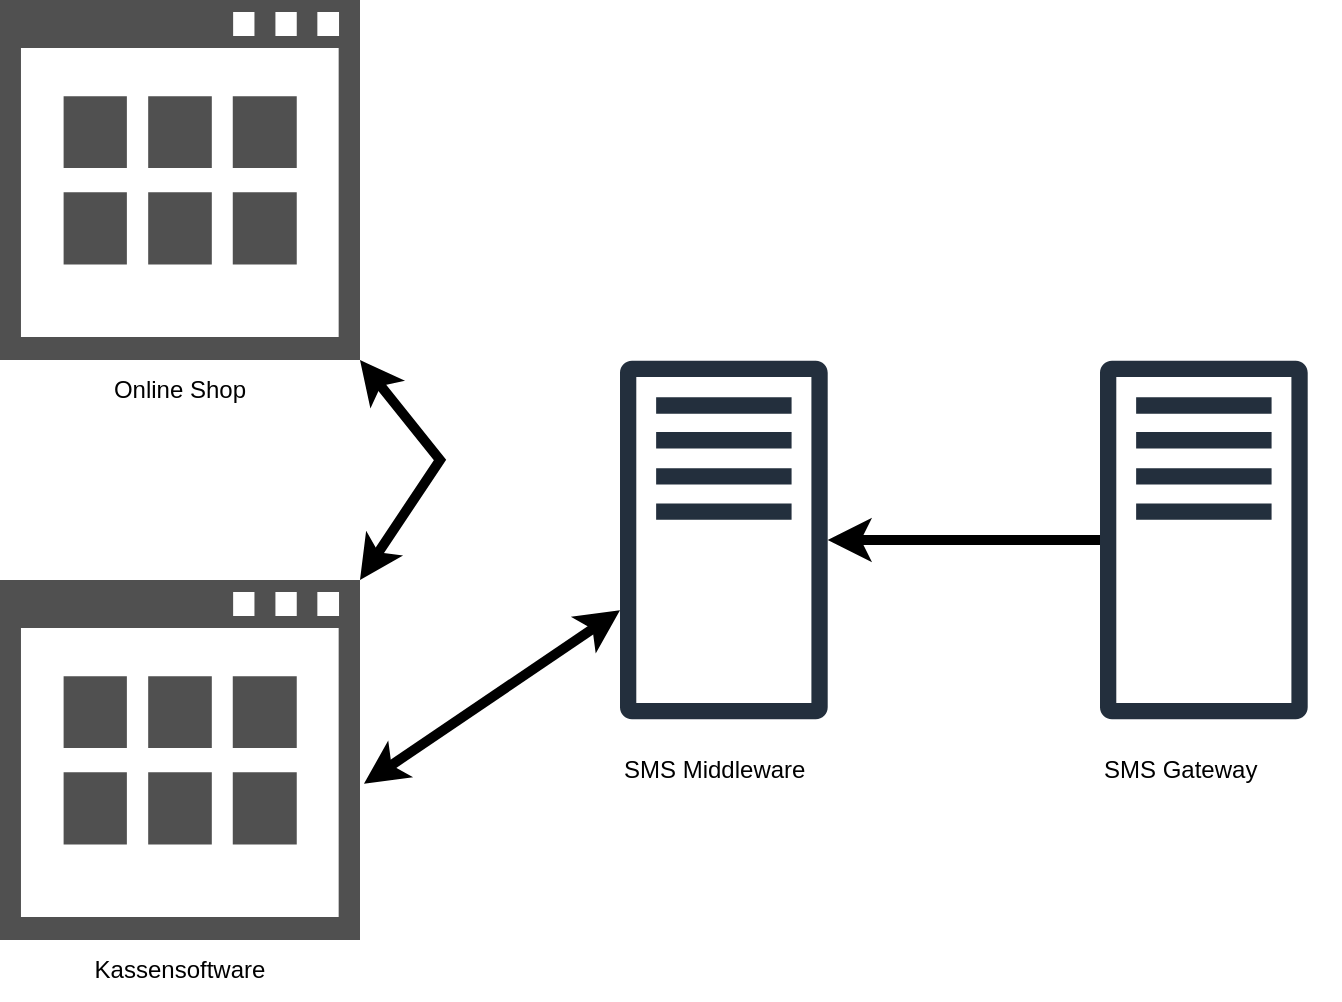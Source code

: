 <mxfile version="15.7.4" type="github"><diagram name="Page-1" id="e3a06f82-3646-2815-327d-82caf3d4e204"><mxGraphModel dx="1977" dy="1103" grid="1" gridSize="10" guides="1" tooltips="1" connect="1" arrows="1" fold="1" page="1" pageScale="1.5" pageWidth="1169" pageHeight="826" background="none" math="0" shadow="0"><root><mxCell id="0" style=";html=1;"/><mxCell id="1" style=";html=1;" parent="0"/><mxCell id="F-W0n5vRYwPpcsyi4nft-16" value="" style="shape=image;html=1;verticalAlign=top;verticalLabelPosition=bottom;labelBackgroundColor=#ffffff;imageAspect=0;aspect=fixed;image=https://cdn3.iconfinder.com/data/icons/popular-services-brands/512/php-128.png" parent="1" vertex="1"><mxGeometry x="605" y="240" width="100" height="100" as="geometry"/></mxCell><mxCell id="F-W0n5vRYwPpcsyi4nft-19" value="" style="sketch=0;outlineConnect=0;fontColor=#232F3E;gradientColor=none;fillColor=#232F3D;strokeColor=none;dashed=0;verticalLabelPosition=bottom;verticalAlign=top;align=center;html=1;fontSize=12;fontStyle=0;aspect=fixed;pointerEvents=1;shape=mxgraph.aws4.traditional_server;" parent="1" vertex="1"><mxGeometry x="600" y="360" width="103.85" height="180" as="geometry"/></mxCell><mxCell id="F-W0n5vRYwPpcsyi4nft-21" value="" style="sketch=0;outlineConnect=0;fontColor=#232F3E;gradientColor=none;fillColor=#232F3D;strokeColor=none;dashed=0;verticalLabelPosition=bottom;verticalAlign=top;align=center;html=1;fontSize=12;fontStyle=0;aspect=fixed;pointerEvents=1;shape=mxgraph.aws4.traditional_server;" parent="1" vertex="1"><mxGeometry x="840" y="360" width="103.85" height="180" as="geometry"/></mxCell><mxCell id="F-W0n5vRYwPpcsyi4nft-22" value="" style="shape=image;html=1;verticalAlign=top;verticalLabelPosition=bottom;labelBackgroundColor=#ffffff;imageAspect=0;aspect=fixed;image=https://cdn1.iconfinder.com/data/icons/hawcons/32/699250-icon-23-file-c-128.png" parent="1" vertex="1"><mxGeometry x="830" y="225" width="130" height="130" as="geometry"/></mxCell><mxCell id="F-W0n5vRYwPpcsyi4nft-24" value="SMS Middleware" style="text;html=1;strokeColor=none;fillColor=none;align=left;verticalAlign=middle;whiteSpace=wrap;rounded=0;" parent="1" vertex="1"><mxGeometry x="600" y="550" width="110" height="30" as="geometry"/></mxCell><mxCell id="F-W0n5vRYwPpcsyi4nft-25" value="SMS Gateway" style="text;html=1;strokeColor=none;fillColor=none;align=left;verticalAlign=middle;whiteSpace=wrap;rounded=0;" parent="1" vertex="1"><mxGeometry x="840" y="550" width="110" height="30" as="geometry"/></mxCell><mxCell id="F-W0n5vRYwPpcsyi4nft-30" value="" style="endArrow=classic;html=1;rounded=0;fontSize=21;strokeWidth=5;" parent="1" source="F-W0n5vRYwPpcsyi4nft-21" target="F-W0n5vRYwPpcsyi4nft-19" edge="1"><mxGeometry width="50" height="50" relative="1" as="geometry"><mxPoint x="470" y="670" as="sourcePoint"/><mxPoint x="750" y="620" as="targetPoint"/></mxGeometry></mxCell><mxCell id="qXrojA6KwMYk1Klmkctx-1" value="" style="sketch=0;pointerEvents=1;shadow=0;dashed=0;html=1;strokeColor=none;labelPosition=center;verticalLabelPosition=bottom;verticalAlign=top;align=center;fillColor=#505050;shape=mxgraph.mscae.intune.detected_software" vertex="1" parent="1"><mxGeometry x="290" y="470" width="180" height="180" as="geometry"/></mxCell><mxCell id="qXrojA6KwMYk1Klmkctx-2" value="" style="sketch=0;pointerEvents=1;shadow=0;dashed=0;html=1;strokeColor=none;labelPosition=center;verticalLabelPosition=bottom;verticalAlign=top;align=center;fillColor=#505050;shape=mxgraph.mscae.intune.detected_software" vertex="1" parent="1"><mxGeometry x="290" y="180" width="180" height="180" as="geometry"/></mxCell><mxCell id="qXrojA6KwMYk1Klmkctx-3" value="Kassensoftware" style="text;html=1;strokeColor=none;fillColor=none;align=center;verticalAlign=middle;whiteSpace=wrap;rounded=0;" vertex="1" parent="1"><mxGeometry x="305" y="650" width="150" height="30" as="geometry"/></mxCell><mxCell id="qXrojA6KwMYk1Klmkctx-5" value="Online Shop" style="text;html=1;strokeColor=none;fillColor=none;align=center;verticalAlign=middle;whiteSpace=wrap;rounded=0;" vertex="1" parent="1"><mxGeometry x="305" y="360" width="150" height="30" as="geometry"/></mxCell><mxCell id="qXrojA6KwMYk1Klmkctx-7" value="" style="endArrow=classic;startArrow=classic;html=1;rounded=0;strokeWidth=5;exitX=1;exitY=0;exitDx=0;exitDy=0;exitPerimeter=0;entryX=1;entryY=1;entryDx=0;entryDy=0;entryPerimeter=0;" edge="1" parent="1" source="qXrojA6KwMYk1Klmkctx-1" target="qXrojA6KwMYk1Klmkctx-2"><mxGeometry width="50" height="50" relative="1" as="geometry"><mxPoint x="720" y="470" as="sourcePoint"/><mxPoint x="770" y="420" as="targetPoint"/><Array as="points"><mxPoint x="510" y="410"/></Array></mxGeometry></mxCell><mxCell id="qXrojA6KwMYk1Klmkctx-8" value="" style="endArrow=classic;startArrow=classic;html=1;rounded=0;strokeWidth=5;exitX=1.011;exitY=0.566;exitDx=0;exitDy=0;exitPerimeter=0;" edge="1" parent="1" source="qXrojA6KwMYk1Klmkctx-1" target="F-W0n5vRYwPpcsyi4nft-19"><mxGeometry width="50" height="50" relative="1" as="geometry"><mxPoint x="550" y="460" as="sourcePoint"/><mxPoint x="600" y="410" as="targetPoint"/></mxGeometry></mxCell></root></mxGraphModel></diagram></mxfile>